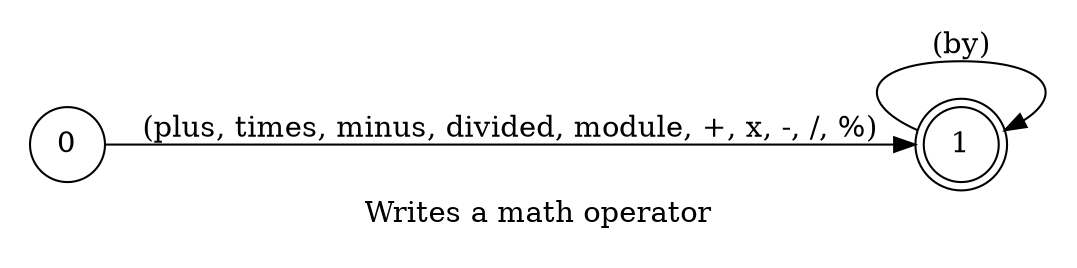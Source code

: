 digraph MathOperator {
    id="math_operator";
    label="Writes a math operator";
    lang="en-US";
    langName="English";
    pad="0.2";
    rankdir=LR;
    alias="true";
    node[shape=doublecircle]; 1;
    node[shape=circle];

    0 -> 1 [label="(plus, times, minus, divided, module, +, x, -, /, %)", store=mathOperator];
    1 -> 1 [label="(by)"];

    title="Writes a math operator";
    desc="Writes a math operator (*, -, +, /, %) meant to be used inside expressions";

    examples="
      plus,
      times,
      minus,
      divided by,
      module
    ";
}